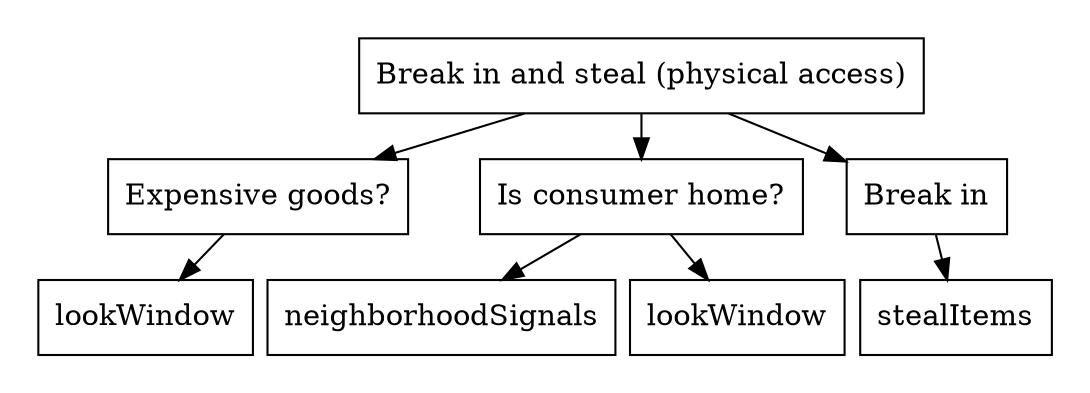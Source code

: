 digraph G {

graph[ center=true, margin=0.2, nodesep=0.1, ranksep=0.3]
node[ shape=rectangle]

root [label="Break in and steal (physical access)", shape=AND];
goodstuff [label="Expensive goods?"];
atHome [label="Is consumer home?",shape=OR];
breakIn [label="Break in"];

root -> goodstuff;
goodstuff->lookWindow;

root -> atHome;
atHome -> neighborhoodSignals;
lookWindow2[label="lookWindow"];
atHome -> lookWindow2;

breakIn;
root ->	breakIn;
breakIn -> stealItems;
}